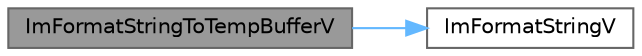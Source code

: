 digraph "ImFormatStringToTempBufferV"
{
 // LATEX_PDF_SIZE
  bgcolor="transparent";
  edge [fontname=Helvetica,fontsize=10,labelfontname=Helvetica,labelfontsize=10];
  node [fontname=Helvetica,fontsize=10,shape=box,height=0.2,width=0.4];
  rankdir="LR";
  Node1 [id="Node000001",label="ImFormatStringToTempBufferV",height=0.2,width=0.4,color="gray40", fillcolor="grey60", style="filled", fontcolor="black",tooltip=" "];
  Node1 -> Node2 [id="edge1_Node000001_Node000002",color="steelblue1",style="solid",tooltip=" "];
  Node2 [id="Node000002",label="ImFormatStringV",height=0.2,width=0.4,color="grey40", fillcolor="white", style="filled",URL="$imgui_8cpp.html#a2e0022a073d369645a0daab17f823779",tooltip=" "];
}
